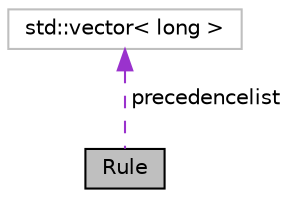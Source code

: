digraph "Rule"
{
  edge [fontname="Helvetica",fontsize="10",labelfontname="Helvetica",labelfontsize="10"];
  node [fontname="Helvetica",fontsize="10",shape=record];
  Node1 [label="Rule",height=0.2,width=0.4,color="black", fillcolor="grey75", style="filled" fontcolor="black"];
  Node2 -> Node1 [dir="back",color="darkorchid3",fontsize="10",style="dashed",label=" precedencelist" ,fontname="Helvetica"];
  Node2 [label="std::vector\< long \>",height=0.2,width=0.4,color="grey75", fillcolor="white", style="filled"];
}
